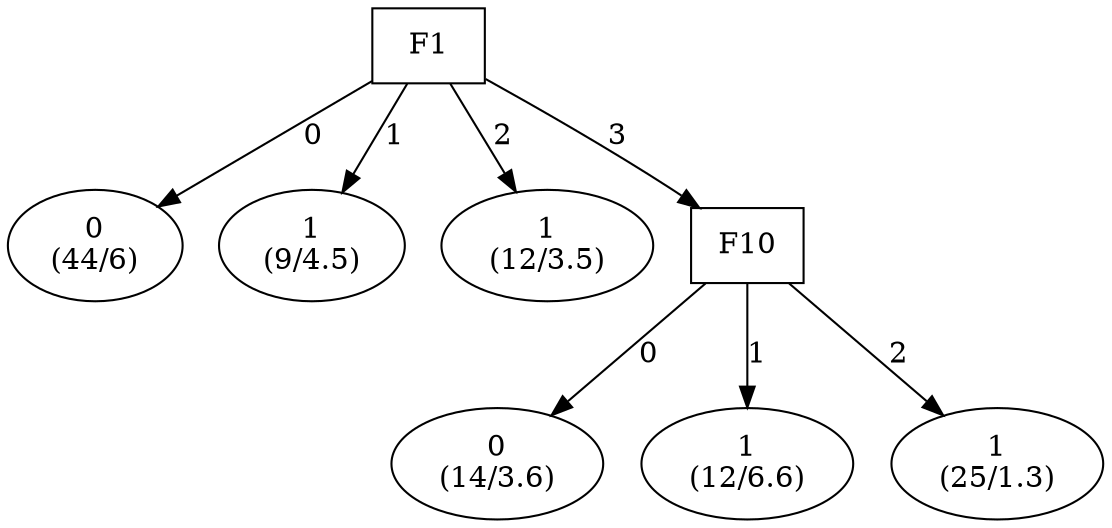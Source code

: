 digraph YaDT {
n0 [ shape=box, label="F1\n"]
n0 -> n1 [label="0"]
n1 [ shape=ellipse, label="0\n(44/6)"]
n0 -> n2 [label="1"]
n2 [ shape=ellipse, label="1\n(9/4.5)"]
n0 -> n3 [label="2"]
n3 [ shape=ellipse, label="1\n(12/3.5)"]
n0 -> n4 [label="3"]
n4 [ shape=box, label="F10\n"]
n4 -> n5 [label="0"]
n5 [ shape=ellipse, label="0\n(14/3.6)"]
n4 -> n6 [label="1"]
n6 [ shape=ellipse, label="1\n(12/6.6)"]
n4 -> n7 [label="2"]
n7 [ shape=ellipse, label="1\n(25/1.3)"]
}
